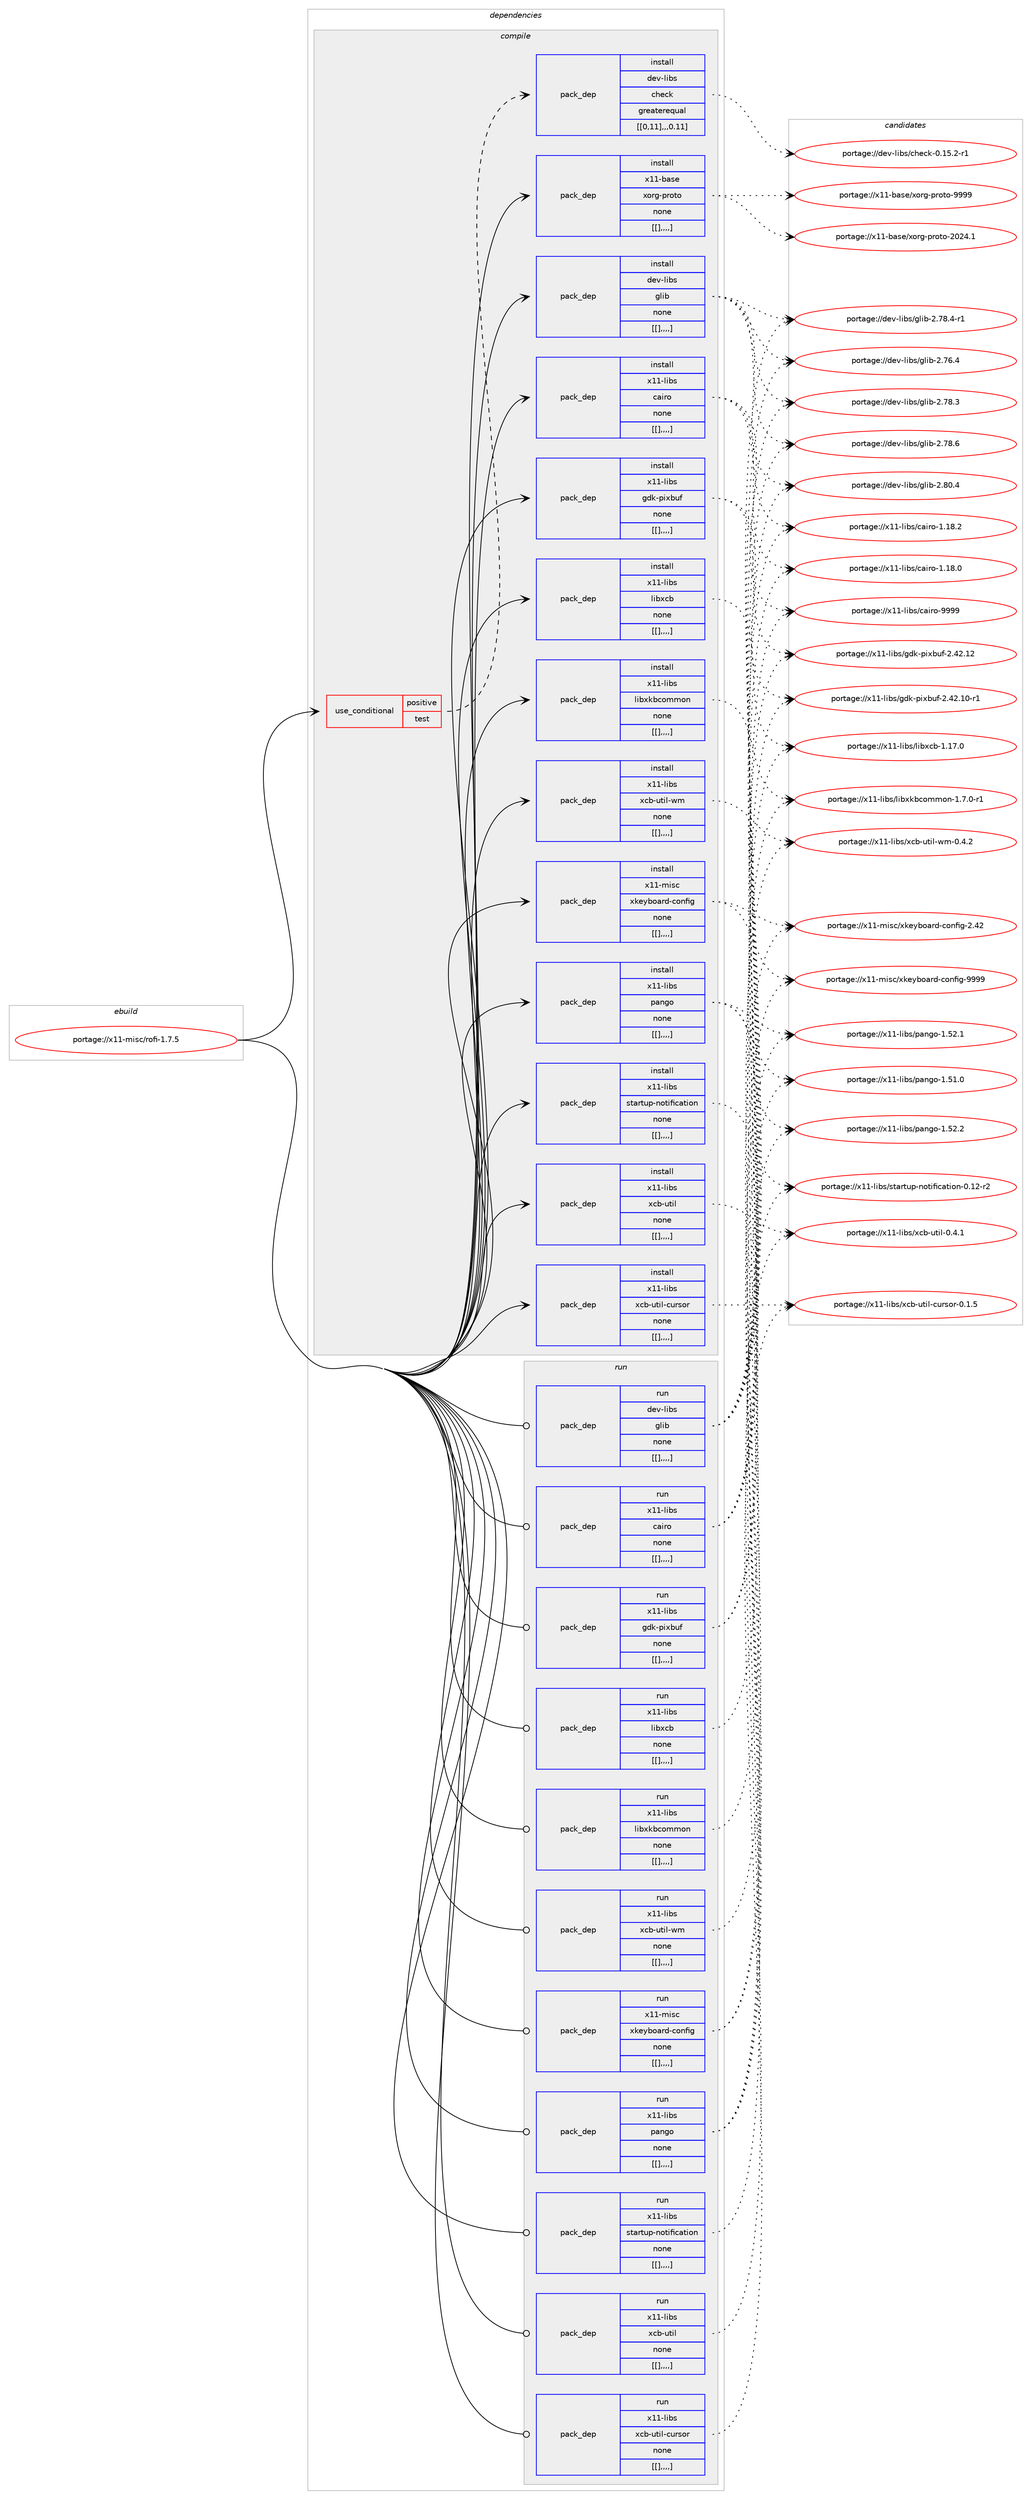 digraph prolog {

# *************
# Graph options
# *************

newrank=true;
concentrate=true;
compound=true;
graph [rankdir=LR,fontname=Helvetica,fontsize=10,ranksep=1.5];#, ranksep=2.5, nodesep=0.2];
edge  [arrowhead=vee];
node  [fontname=Helvetica,fontsize=10];

# **********
# The ebuild
# **********

subgraph cluster_leftcol {
color=gray;
label=<<i>ebuild</i>>;
id [label="portage://x11-misc/rofi-1.7.5", color=red, width=4, href="../x11-misc/rofi-1.7.5.svg"];
}

# ****************
# The dependencies
# ****************

subgraph cluster_midcol {
color=gray;
label=<<i>dependencies</i>>;
subgraph cluster_compile {
fillcolor="#eeeeee";
style=filled;
label=<<i>compile</i>>;
subgraph cond127476 {
dependency481210 [label=<<TABLE BORDER="0" CELLBORDER="1" CELLSPACING="0" CELLPADDING="4"><TR><TD ROWSPAN="3" CELLPADDING="10">use_conditional</TD></TR><TR><TD>positive</TD></TR><TR><TD>test</TD></TR></TABLE>>, shape=none, color=red];
subgraph pack350202 {
dependency481211 [label=<<TABLE BORDER="0" CELLBORDER="1" CELLSPACING="0" CELLPADDING="4" WIDTH="220"><TR><TD ROWSPAN="6" CELLPADDING="30">pack_dep</TD></TR><TR><TD WIDTH="110">install</TD></TR><TR><TD>dev-libs</TD></TR><TR><TD>check</TD></TR><TR><TD>greaterequal</TD></TR><TR><TD>[[0,11],,,0.11]</TD></TR></TABLE>>, shape=none, color=blue];
}
dependency481210:e -> dependency481211:w [weight=20,style="dashed",arrowhead="vee"];
}
id:e -> dependency481210:w [weight=20,style="solid",arrowhead="vee"];
subgraph pack350203 {
dependency481212 [label=<<TABLE BORDER="0" CELLBORDER="1" CELLSPACING="0" CELLPADDING="4" WIDTH="220"><TR><TD ROWSPAN="6" CELLPADDING="30">pack_dep</TD></TR><TR><TD WIDTH="110">install</TD></TR><TR><TD>dev-libs</TD></TR><TR><TD>glib</TD></TR><TR><TD>none</TD></TR><TR><TD>[[],,,,]</TD></TR></TABLE>>, shape=none, color=blue];
}
id:e -> dependency481212:w [weight=20,style="solid",arrowhead="vee"];
subgraph pack350204 {
dependency481213 [label=<<TABLE BORDER="0" CELLBORDER="1" CELLSPACING="0" CELLPADDING="4" WIDTH="220"><TR><TD ROWSPAN="6" CELLPADDING="30">pack_dep</TD></TR><TR><TD WIDTH="110">install</TD></TR><TR><TD>x11-base</TD></TR><TR><TD>xorg-proto</TD></TR><TR><TD>none</TD></TR><TR><TD>[[],,,,]</TD></TR></TABLE>>, shape=none, color=blue];
}
id:e -> dependency481213:w [weight=20,style="solid",arrowhead="vee"];
subgraph pack350205 {
dependency481214 [label=<<TABLE BORDER="0" CELLBORDER="1" CELLSPACING="0" CELLPADDING="4" WIDTH="220"><TR><TD ROWSPAN="6" CELLPADDING="30">pack_dep</TD></TR><TR><TD WIDTH="110">install</TD></TR><TR><TD>x11-libs</TD></TR><TR><TD>cairo</TD></TR><TR><TD>none</TD></TR><TR><TD>[[],,,,]</TD></TR></TABLE>>, shape=none, color=blue];
}
id:e -> dependency481214:w [weight=20,style="solid",arrowhead="vee"];
subgraph pack350206 {
dependency481215 [label=<<TABLE BORDER="0" CELLBORDER="1" CELLSPACING="0" CELLPADDING="4" WIDTH="220"><TR><TD ROWSPAN="6" CELLPADDING="30">pack_dep</TD></TR><TR><TD WIDTH="110">install</TD></TR><TR><TD>x11-libs</TD></TR><TR><TD>gdk-pixbuf</TD></TR><TR><TD>none</TD></TR><TR><TD>[[],,,,]</TD></TR></TABLE>>, shape=none, color=blue];
}
id:e -> dependency481215:w [weight=20,style="solid",arrowhead="vee"];
subgraph pack350207 {
dependency481216 [label=<<TABLE BORDER="0" CELLBORDER="1" CELLSPACING="0" CELLPADDING="4" WIDTH="220"><TR><TD ROWSPAN="6" CELLPADDING="30">pack_dep</TD></TR><TR><TD WIDTH="110">install</TD></TR><TR><TD>x11-libs</TD></TR><TR><TD>libxcb</TD></TR><TR><TD>none</TD></TR><TR><TD>[[],,,,]</TD></TR></TABLE>>, shape=none, color=blue];
}
id:e -> dependency481216:w [weight=20,style="solid",arrowhead="vee"];
subgraph pack350208 {
dependency481217 [label=<<TABLE BORDER="0" CELLBORDER="1" CELLSPACING="0" CELLPADDING="4" WIDTH="220"><TR><TD ROWSPAN="6" CELLPADDING="30">pack_dep</TD></TR><TR><TD WIDTH="110">install</TD></TR><TR><TD>x11-libs</TD></TR><TR><TD>libxkbcommon</TD></TR><TR><TD>none</TD></TR><TR><TD>[[],,,,]</TD></TR></TABLE>>, shape=none, color=blue];
}
id:e -> dependency481217:w [weight=20,style="solid",arrowhead="vee"];
subgraph pack350209 {
dependency481218 [label=<<TABLE BORDER="0" CELLBORDER="1" CELLSPACING="0" CELLPADDING="4" WIDTH="220"><TR><TD ROWSPAN="6" CELLPADDING="30">pack_dep</TD></TR><TR><TD WIDTH="110">install</TD></TR><TR><TD>x11-libs</TD></TR><TR><TD>pango</TD></TR><TR><TD>none</TD></TR><TR><TD>[[],,,,]</TD></TR></TABLE>>, shape=none, color=blue];
}
id:e -> dependency481218:w [weight=20,style="solid",arrowhead="vee"];
subgraph pack350210 {
dependency481219 [label=<<TABLE BORDER="0" CELLBORDER="1" CELLSPACING="0" CELLPADDING="4" WIDTH="220"><TR><TD ROWSPAN="6" CELLPADDING="30">pack_dep</TD></TR><TR><TD WIDTH="110">install</TD></TR><TR><TD>x11-libs</TD></TR><TR><TD>startup-notification</TD></TR><TR><TD>none</TD></TR><TR><TD>[[],,,,]</TD></TR></TABLE>>, shape=none, color=blue];
}
id:e -> dependency481219:w [weight=20,style="solid",arrowhead="vee"];
subgraph pack350211 {
dependency481220 [label=<<TABLE BORDER="0" CELLBORDER="1" CELLSPACING="0" CELLPADDING="4" WIDTH="220"><TR><TD ROWSPAN="6" CELLPADDING="30">pack_dep</TD></TR><TR><TD WIDTH="110">install</TD></TR><TR><TD>x11-libs</TD></TR><TR><TD>xcb-util</TD></TR><TR><TD>none</TD></TR><TR><TD>[[],,,,]</TD></TR></TABLE>>, shape=none, color=blue];
}
id:e -> dependency481220:w [weight=20,style="solid",arrowhead="vee"];
subgraph pack350212 {
dependency481221 [label=<<TABLE BORDER="0" CELLBORDER="1" CELLSPACING="0" CELLPADDING="4" WIDTH="220"><TR><TD ROWSPAN="6" CELLPADDING="30">pack_dep</TD></TR><TR><TD WIDTH="110">install</TD></TR><TR><TD>x11-libs</TD></TR><TR><TD>xcb-util-cursor</TD></TR><TR><TD>none</TD></TR><TR><TD>[[],,,,]</TD></TR></TABLE>>, shape=none, color=blue];
}
id:e -> dependency481221:w [weight=20,style="solid",arrowhead="vee"];
subgraph pack350213 {
dependency481222 [label=<<TABLE BORDER="0" CELLBORDER="1" CELLSPACING="0" CELLPADDING="4" WIDTH="220"><TR><TD ROWSPAN="6" CELLPADDING="30">pack_dep</TD></TR><TR><TD WIDTH="110">install</TD></TR><TR><TD>x11-libs</TD></TR><TR><TD>xcb-util-wm</TD></TR><TR><TD>none</TD></TR><TR><TD>[[],,,,]</TD></TR></TABLE>>, shape=none, color=blue];
}
id:e -> dependency481222:w [weight=20,style="solid",arrowhead="vee"];
subgraph pack350214 {
dependency481223 [label=<<TABLE BORDER="0" CELLBORDER="1" CELLSPACING="0" CELLPADDING="4" WIDTH="220"><TR><TD ROWSPAN="6" CELLPADDING="30">pack_dep</TD></TR><TR><TD WIDTH="110">install</TD></TR><TR><TD>x11-misc</TD></TR><TR><TD>xkeyboard-config</TD></TR><TR><TD>none</TD></TR><TR><TD>[[],,,,]</TD></TR></TABLE>>, shape=none, color=blue];
}
id:e -> dependency481223:w [weight=20,style="solid",arrowhead="vee"];
}
subgraph cluster_compileandrun {
fillcolor="#eeeeee";
style=filled;
label=<<i>compile and run</i>>;
}
subgraph cluster_run {
fillcolor="#eeeeee";
style=filled;
label=<<i>run</i>>;
subgraph pack350215 {
dependency481224 [label=<<TABLE BORDER="0" CELLBORDER="1" CELLSPACING="0" CELLPADDING="4" WIDTH="220"><TR><TD ROWSPAN="6" CELLPADDING="30">pack_dep</TD></TR><TR><TD WIDTH="110">run</TD></TR><TR><TD>dev-libs</TD></TR><TR><TD>glib</TD></TR><TR><TD>none</TD></TR><TR><TD>[[],,,,]</TD></TR></TABLE>>, shape=none, color=blue];
}
id:e -> dependency481224:w [weight=20,style="solid",arrowhead="odot"];
subgraph pack350216 {
dependency481225 [label=<<TABLE BORDER="0" CELLBORDER="1" CELLSPACING="0" CELLPADDING="4" WIDTH="220"><TR><TD ROWSPAN="6" CELLPADDING="30">pack_dep</TD></TR><TR><TD WIDTH="110">run</TD></TR><TR><TD>x11-libs</TD></TR><TR><TD>cairo</TD></TR><TR><TD>none</TD></TR><TR><TD>[[],,,,]</TD></TR></TABLE>>, shape=none, color=blue];
}
id:e -> dependency481225:w [weight=20,style="solid",arrowhead="odot"];
subgraph pack350217 {
dependency481226 [label=<<TABLE BORDER="0" CELLBORDER="1" CELLSPACING="0" CELLPADDING="4" WIDTH="220"><TR><TD ROWSPAN="6" CELLPADDING="30">pack_dep</TD></TR><TR><TD WIDTH="110">run</TD></TR><TR><TD>x11-libs</TD></TR><TR><TD>gdk-pixbuf</TD></TR><TR><TD>none</TD></TR><TR><TD>[[],,,,]</TD></TR></TABLE>>, shape=none, color=blue];
}
id:e -> dependency481226:w [weight=20,style="solid",arrowhead="odot"];
subgraph pack350218 {
dependency481227 [label=<<TABLE BORDER="0" CELLBORDER="1" CELLSPACING="0" CELLPADDING="4" WIDTH="220"><TR><TD ROWSPAN="6" CELLPADDING="30">pack_dep</TD></TR><TR><TD WIDTH="110">run</TD></TR><TR><TD>x11-libs</TD></TR><TR><TD>libxcb</TD></TR><TR><TD>none</TD></TR><TR><TD>[[],,,,]</TD></TR></TABLE>>, shape=none, color=blue];
}
id:e -> dependency481227:w [weight=20,style="solid",arrowhead="odot"];
subgraph pack350219 {
dependency481228 [label=<<TABLE BORDER="0" CELLBORDER="1" CELLSPACING="0" CELLPADDING="4" WIDTH="220"><TR><TD ROWSPAN="6" CELLPADDING="30">pack_dep</TD></TR><TR><TD WIDTH="110">run</TD></TR><TR><TD>x11-libs</TD></TR><TR><TD>libxkbcommon</TD></TR><TR><TD>none</TD></TR><TR><TD>[[],,,,]</TD></TR></TABLE>>, shape=none, color=blue];
}
id:e -> dependency481228:w [weight=20,style="solid",arrowhead="odot"];
subgraph pack350220 {
dependency481229 [label=<<TABLE BORDER="0" CELLBORDER="1" CELLSPACING="0" CELLPADDING="4" WIDTH="220"><TR><TD ROWSPAN="6" CELLPADDING="30">pack_dep</TD></TR><TR><TD WIDTH="110">run</TD></TR><TR><TD>x11-libs</TD></TR><TR><TD>pango</TD></TR><TR><TD>none</TD></TR><TR><TD>[[],,,,]</TD></TR></TABLE>>, shape=none, color=blue];
}
id:e -> dependency481229:w [weight=20,style="solid",arrowhead="odot"];
subgraph pack350221 {
dependency481230 [label=<<TABLE BORDER="0" CELLBORDER="1" CELLSPACING="0" CELLPADDING="4" WIDTH="220"><TR><TD ROWSPAN="6" CELLPADDING="30">pack_dep</TD></TR><TR><TD WIDTH="110">run</TD></TR><TR><TD>x11-libs</TD></TR><TR><TD>startup-notification</TD></TR><TR><TD>none</TD></TR><TR><TD>[[],,,,]</TD></TR></TABLE>>, shape=none, color=blue];
}
id:e -> dependency481230:w [weight=20,style="solid",arrowhead="odot"];
subgraph pack350222 {
dependency481231 [label=<<TABLE BORDER="0" CELLBORDER="1" CELLSPACING="0" CELLPADDING="4" WIDTH="220"><TR><TD ROWSPAN="6" CELLPADDING="30">pack_dep</TD></TR><TR><TD WIDTH="110">run</TD></TR><TR><TD>x11-libs</TD></TR><TR><TD>xcb-util</TD></TR><TR><TD>none</TD></TR><TR><TD>[[],,,,]</TD></TR></TABLE>>, shape=none, color=blue];
}
id:e -> dependency481231:w [weight=20,style="solid",arrowhead="odot"];
subgraph pack350223 {
dependency481232 [label=<<TABLE BORDER="0" CELLBORDER="1" CELLSPACING="0" CELLPADDING="4" WIDTH="220"><TR><TD ROWSPAN="6" CELLPADDING="30">pack_dep</TD></TR><TR><TD WIDTH="110">run</TD></TR><TR><TD>x11-libs</TD></TR><TR><TD>xcb-util-cursor</TD></TR><TR><TD>none</TD></TR><TR><TD>[[],,,,]</TD></TR></TABLE>>, shape=none, color=blue];
}
id:e -> dependency481232:w [weight=20,style="solid",arrowhead="odot"];
subgraph pack350224 {
dependency481233 [label=<<TABLE BORDER="0" CELLBORDER="1" CELLSPACING="0" CELLPADDING="4" WIDTH="220"><TR><TD ROWSPAN="6" CELLPADDING="30">pack_dep</TD></TR><TR><TD WIDTH="110">run</TD></TR><TR><TD>x11-libs</TD></TR><TR><TD>xcb-util-wm</TD></TR><TR><TD>none</TD></TR><TR><TD>[[],,,,]</TD></TR></TABLE>>, shape=none, color=blue];
}
id:e -> dependency481233:w [weight=20,style="solid",arrowhead="odot"];
subgraph pack350225 {
dependency481234 [label=<<TABLE BORDER="0" CELLBORDER="1" CELLSPACING="0" CELLPADDING="4" WIDTH="220"><TR><TD ROWSPAN="6" CELLPADDING="30">pack_dep</TD></TR><TR><TD WIDTH="110">run</TD></TR><TR><TD>x11-misc</TD></TR><TR><TD>xkeyboard-config</TD></TR><TR><TD>none</TD></TR><TR><TD>[[],,,,]</TD></TR></TABLE>>, shape=none, color=blue];
}
id:e -> dependency481234:w [weight=20,style="solid",arrowhead="odot"];
}
}

# **************
# The candidates
# **************

subgraph cluster_choices {
rank=same;
color=gray;
label=<<i>candidates</i>>;

subgraph choice350202 {
color=black;
nodesep=1;
choice1001011184510810598115479910410199107454846495346504511449 [label="portage://dev-libs/check-0.15.2-r1", color=red, width=4,href="../dev-libs/check-0.15.2-r1.svg"];
dependency481211:e -> choice1001011184510810598115479910410199107454846495346504511449:w [style=dotted,weight="100"];
}
subgraph choice350203 {
color=black;
nodesep=1;
choice1001011184510810598115471031081059845504656484652 [label="portage://dev-libs/glib-2.80.4", color=red, width=4,href="../dev-libs/glib-2.80.4.svg"];
choice1001011184510810598115471031081059845504655564654 [label="portage://dev-libs/glib-2.78.6", color=red, width=4,href="../dev-libs/glib-2.78.6.svg"];
choice10010111845108105981154710310810598455046555646524511449 [label="portage://dev-libs/glib-2.78.4-r1", color=red, width=4,href="../dev-libs/glib-2.78.4-r1.svg"];
choice1001011184510810598115471031081059845504655564651 [label="portage://dev-libs/glib-2.78.3", color=red, width=4,href="../dev-libs/glib-2.78.3.svg"];
choice1001011184510810598115471031081059845504655544652 [label="portage://dev-libs/glib-2.76.4", color=red, width=4,href="../dev-libs/glib-2.76.4.svg"];
dependency481212:e -> choice1001011184510810598115471031081059845504656484652:w [style=dotted,weight="100"];
dependency481212:e -> choice1001011184510810598115471031081059845504655564654:w [style=dotted,weight="100"];
dependency481212:e -> choice10010111845108105981154710310810598455046555646524511449:w [style=dotted,weight="100"];
dependency481212:e -> choice1001011184510810598115471031081059845504655564651:w [style=dotted,weight="100"];
dependency481212:e -> choice1001011184510810598115471031081059845504655544652:w [style=dotted,weight="100"];
}
subgraph choice350204 {
color=black;
nodesep=1;
choice120494945989711510147120111114103451121141111161114557575757 [label="portage://x11-base/xorg-proto-9999", color=red, width=4,href="../x11-base/xorg-proto-9999.svg"];
choice1204949459897115101471201111141034511211411111611145504850524649 [label="portage://x11-base/xorg-proto-2024.1", color=red, width=4,href="../x11-base/xorg-proto-2024.1.svg"];
dependency481213:e -> choice120494945989711510147120111114103451121141111161114557575757:w [style=dotted,weight="100"];
dependency481213:e -> choice1204949459897115101471201111141034511211411111611145504850524649:w [style=dotted,weight="100"];
}
subgraph choice350205 {
color=black;
nodesep=1;
choice120494945108105981154799971051141114557575757 [label="portage://x11-libs/cairo-9999", color=red, width=4,href="../x11-libs/cairo-9999.svg"];
choice1204949451081059811547999710511411145494649564650 [label="portage://x11-libs/cairo-1.18.2", color=red, width=4,href="../x11-libs/cairo-1.18.2.svg"];
choice1204949451081059811547999710511411145494649564648 [label="portage://x11-libs/cairo-1.18.0", color=red, width=4,href="../x11-libs/cairo-1.18.0.svg"];
dependency481214:e -> choice120494945108105981154799971051141114557575757:w [style=dotted,weight="100"];
dependency481214:e -> choice1204949451081059811547999710511411145494649564650:w [style=dotted,weight="100"];
dependency481214:e -> choice1204949451081059811547999710511411145494649564648:w [style=dotted,weight="100"];
}
subgraph choice350206 {
color=black;
nodesep=1;
choice120494945108105981154710310010745112105120981171024550465250464950 [label="portage://x11-libs/gdk-pixbuf-2.42.12", color=red, width=4,href="../x11-libs/gdk-pixbuf-2.42.12.svg"];
choice1204949451081059811547103100107451121051209811710245504652504649484511449 [label="portage://x11-libs/gdk-pixbuf-2.42.10-r1", color=red, width=4,href="../x11-libs/gdk-pixbuf-2.42.10-r1.svg"];
dependency481215:e -> choice120494945108105981154710310010745112105120981171024550465250464950:w [style=dotted,weight="100"];
dependency481215:e -> choice1204949451081059811547103100107451121051209811710245504652504649484511449:w [style=dotted,weight="100"];
}
subgraph choice350207 {
color=black;
nodesep=1;
choice120494945108105981154710810598120999845494649554648 [label="portage://x11-libs/libxcb-1.17.0", color=red, width=4,href="../x11-libs/libxcb-1.17.0.svg"];
dependency481216:e -> choice120494945108105981154710810598120999845494649554648:w [style=dotted,weight="100"];
}
subgraph choice350208 {
color=black;
nodesep=1;
choice12049494510810598115471081059812010798991111091091111104549465546484511449 [label="portage://x11-libs/libxkbcommon-1.7.0-r1", color=red, width=4,href="../x11-libs/libxkbcommon-1.7.0-r1.svg"];
dependency481217:e -> choice12049494510810598115471081059812010798991111091091111104549465546484511449:w [style=dotted,weight="100"];
}
subgraph choice350209 {
color=black;
nodesep=1;
choice12049494510810598115471129711010311145494653504650 [label="portage://x11-libs/pango-1.52.2", color=red, width=4,href="../x11-libs/pango-1.52.2.svg"];
choice12049494510810598115471129711010311145494653504649 [label="portage://x11-libs/pango-1.52.1", color=red, width=4,href="../x11-libs/pango-1.52.1.svg"];
choice12049494510810598115471129711010311145494653494648 [label="portage://x11-libs/pango-1.51.0", color=red, width=4,href="../x11-libs/pango-1.51.0.svg"];
dependency481218:e -> choice12049494510810598115471129711010311145494653504650:w [style=dotted,weight="100"];
dependency481218:e -> choice12049494510810598115471129711010311145494653504649:w [style=dotted,weight="100"];
dependency481218:e -> choice12049494510810598115471129711010311145494653494648:w [style=dotted,weight="100"];
}
subgraph choice350210 {
color=black;
nodesep=1;
choice12049494510810598115471151169711411611711245110111116105102105999711610511111045484649504511450 [label="portage://x11-libs/startup-notification-0.12-r2", color=red, width=4,href="../x11-libs/startup-notification-0.12-r2.svg"];
dependency481219:e -> choice12049494510810598115471151169711411611711245110111116105102105999711610511111045484649504511450:w [style=dotted,weight="100"];
}
subgraph choice350211 {
color=black;
nodesep=1;
choice1204949451081059811547120999845117116105108454846524649 [label="portage://x11-libs/xcb-util-0.4.1", color=red, width=4,href="../x11-libs/xcb-util-0.4.1.svg"];
dependency481220:e -> choice1204949451081059811547120999845117116105108454846524649:w [style=dotted,weight="100"];
}
subgraph choice350212 {
color=black;
nodesep=1;
choice12049494510810598115471209998451171161051084599117114115111114454846494653 [label="portage://x11-libs/xcb-util-cursor-0.1.5", color=red, width=4,href="../x11-libs/xcb-util-cursor-0.1.5.svg"];
dependency481221:e -> choice12049494510810598115471209998451171161051084599117114115111114454846494653:w [style=dotted,weight="100"];
}
subgraph choice350213 {
color=black;
nodesep=1;
choice120494945108105981154712099984511711610510845119109454846524650 [label="portage://x11-libs/xcb-util-wm-0.4.2", color=red, width=4,href="../x11-libs/xcb-util-wm-0.4.2.svg"];
dependency481222:e -> choice120494945108105981154712099984511711610510845119109454846524650:w [style=dotted,weight="100"];
}
subgraph choice350214 {
color=black;
nodesep=1;
choice1204949451091051159947120107101121981119711410045991111101021051034557575757 [label="portage://x11-misc/xkeyboard-config-9999", color=red, width=4,href="../x11-misc/xkeyboard-config-9999.svg"];
choice1204949451091051159947120107101121981119711410045991111101021051034550465250 [label="portage://x11-misc/xkeyboard-config-2.42", color=red, width=4,href="../x11-misc/xkeyboard-config-2.42.svg"];
dependency481223:e -> choice1204949451091051159947120107101121981119711410045991111101021051034557575757:w [style=dotted,weight="100"];
dependency481223:e -> choice1204949451091051159947120107101121981119711410045991111101021051034550465250:w [style=dotted,weight="100"];
}
subgraph choice350215 {
color=black;
nodesep=1;
choice1001011184510810598115471031081059845504656484652 [label="portage://dev-libs/glib-2.80.4", color=red, width=4,href="../dev-libs/glib-2.80.4.svg"];
choice1001011184510810598115471031081059845504655564654 [label="portage://dev-libs/glib-2.78.6", color=red, width=4,href="../dev-libs/glib-2.78.6.svg"];
choice10010111845108105981154710310810598455046555646524511449 [label="portage://dev-libs/glib-2.78.4-r1", color=red, width=4,href="../dev-libs/glib-2.78.4-r1.svg"];
choice1001011184510810598115471031081059845504655564651 [label="portage://dev-libs/glib-2.78.3", color=red, width=4,href="../dev-libs/glib-2.78.3.svg"];
choice1001011184510810598115471031081059845504655544652 [label="portage://dev-libs/glib-2.76.4", color=red, width=4,href="../dev-libs/glib-2.76.4.svg"];
dependency481224:e -> choice1001011184510810598115471031081059845504656484652:w [style=dotted,weight="100"];
dependency481224:e -> choice1001011184510810598115471031081059845504655564654:w [style=dotted,weight="100"];
dependency481224:e -> choice10010111845108105981154710310810598455046555646524511449:w [style=dotted,weight="100"];
dependency481224:e -> choice1001011184510810598115471031081059845504655564651:w [style=dotted,weight="100"];
dependency481224:e -> choice1001011184510810598115471031081059845504655544652:w [style=dotted,weight="100"];
}
subgraph choice350216 {
color=black;
nodesep=1;
choice120494945108105981154799971051141114557575757 [label="portage://x11-libs/cairo-9999", color=red, width=4,href="../x11-libs/cairo-9999.svg"];
choice1204949451081059811547999710511411145494649564650 [label="portage://x11-libs/cairo-1.18.2", color=red, width=4,href="../x11-libs/cairo-1.18.2.svg"];
choice1204949451081059811547999710511411145494649564648 [label="portage://x11-libs/cairo-1.18.0", color=red, width=4,href="../x11-libs/cairo-1.18.0.svg"];
dependency481225:e -> choice120494945108105981154799971051141114557575757:w [style=dotted,weight="100"];
dependency481225:e -> choice1204949451081059811547999710511411145494649564650:w [style=dotted,weight="100"];
dependency481225:e -> choice1204949451081059811547999710511411145494649564648:w [style=dotted,weight="100"];
}
subgraph choice350217 {
color=black;
nodesep=1;
choice120494945108105981154710310010745112105120981171024550465250464950 [label="portage://x11-libs/gdk-pixbuf-2.42.12", color=red, width=4,href="../x11-libs/gdk-pixbuf-2.42.12.svg"];
choice1204949451081059811547103100107451121051209811710245504652504649484511449 [label="portage://x11-libs/gdk-pixbuf-2.42.10-r1", color=red, width=4,href="../x11-libs/gdk-pixbuf-2.42.10-r1.svg"];
dependency481226:e -> choice120494945108105981154710310010745112105120981171024550465250464950:w [style=dotted,weight="100"];
dependency481226:e -> choice1204949451081059811547103100107451121051209811710245504652504649484511449:w [style=dotted,weight="100"];
}
subgraph choice350218 {
color=black;
nodesep=1;
choice120494945108105981154710810598120999845494649554648 [label="portage://x11-libs/libxcb-1.17.0", color=red, width=4,href="../x11-libs/libxcb-1.17.0.svg"];
dependency481227:e -> choice120494945108105981154710810598120999845494649554648:w [style=dotted,weight="100"];
}
subgraph choice350219 {
color=black;
nodesep=1;
choice12049494510810598115471081059812010798991111091091111104549465546484511449 [label="portage://x11-libs/libxkbcommon-1.7.0-r1", color=red, width=4,href="../x11-libs/libxkbcommon-1.7.0-r1.svg"];
dependency481228:e -> choice12049494510810598115471081059812010798991111091091111104549465546484511449:w [style=dotted,weight="100"];
}
subgraph choice350220 {
color=black;
nodesep=1;
choice12049494510810598115471129711010311145494653504650 [label="portage://x11-libs/pango-1.52.2", color=red, width=4,href="../x11-libs/pango-1.52.2.svg"];
choice12049494510810598115471129711010311145494653504649 [label="portage://x11-libs/pango-1.52.1", color=red, width=4,href="../x11-libs/pango-1.52.1.svg"];
choice12049494510810598115471129711010311145494653494648 [label="portage://x11-libs/pango-1.51.0", color=red, width=4,href="../x11-libs/pango-1.51.0.svg"];
dependency481229:e -> choice12049494510810598115471129711010311145494653504650:w [style=dotted,weight="100"];
dependency481229:e -> choice12049494510810598115471129711010311145494653504649:w [style=dotted,weight="100"];
dependency481229:e -> choice12049494510810598115471129711010311145494653494648:w [style=dotted,weight="100"];
}
subgraph choice350221 {
color=black;
nodesep=1;
choice12049494510810598115471151169711411611711245110111116105102105999711610511111045484649504511450 [label="portage://x11-libs/startup-notification-0.12-r2", color=red, width=4,href="../x11-libs/startup-notification-0.12-r2.svg"];
dependency481230:e -> choice12049494510810598115471151169711411611711245110111116105102105999711610511111045484649504511450:w [style=dotted,weight="100"];
}
subgraph choice350222 {
color=black;
nodesep=1;
choice1204949451081059811547120999845117116105108454846524649 [label="portage://x11-libs/xcb-util-0.4.1", color=red, width=4,href="../x11-libs/xcb-util-0.4.1.svg"];
dependency481231:e -> choice1204949451081059811547120999845117116105108454846524649:w [style=dotted,weight="100"];
}
subgraph choice350223 {
color=black;
nodesep=1;
choice12049494510810598115471209998451171161051084599117114115111114454846494653 [label="portage://x11-libs/xcb-util-cursor-0.1.5", color=red, width=4,href="../x11-libs/xcb-util-cursor-0.1.5.svg"];
dependency481232:e -> choice12049494510810598115471209998451171161051084599117114115111114454846494653:w [style=dotted,weight="100"];
}
subgraph choice350224 {
color=black;
nodesep=1;
choice120494945108105981154712099984511711610510845119109454846524650 [label="portage://x11-libs/xcb-util-wm-0.4.2", color=red, width=4,href="../x11-libs/xcb-util-wm-0.4.2.svg"];
dependency481233:e -> choice120494945108105981154712099984511711610510845119109454846524650:w [style=dotted,weight="100"];
}
subgraph choice350225 {
color=black;
nodesep=1;
choice1204949451091051159947120107101121981119711410045991111101021051034557575757 [label="portage://x11-misc/xkeyboard-config-9999", color=red, width=4,href="../x11-misc/xkeyboard-config-9999.svg"];
choice1204949451091051159947120107101121981119711410045991111101021051034550465250 [label="portage://x11-misc/xkeyboard-config-2.42", color=red, width=4,href="../x11-misc/xkeyboard-config-2.42.svg"];
dependency481234:e -> choice1204949451091051159947120107101121981119711410045991111101021051034557575757:w [style=dotted,weight="100"];
dependency481234:e -> choice1204949451091051159947120107101121981119711410045991111101021051034550465250:w [style=dotted,weight="100"];
}
}

}
